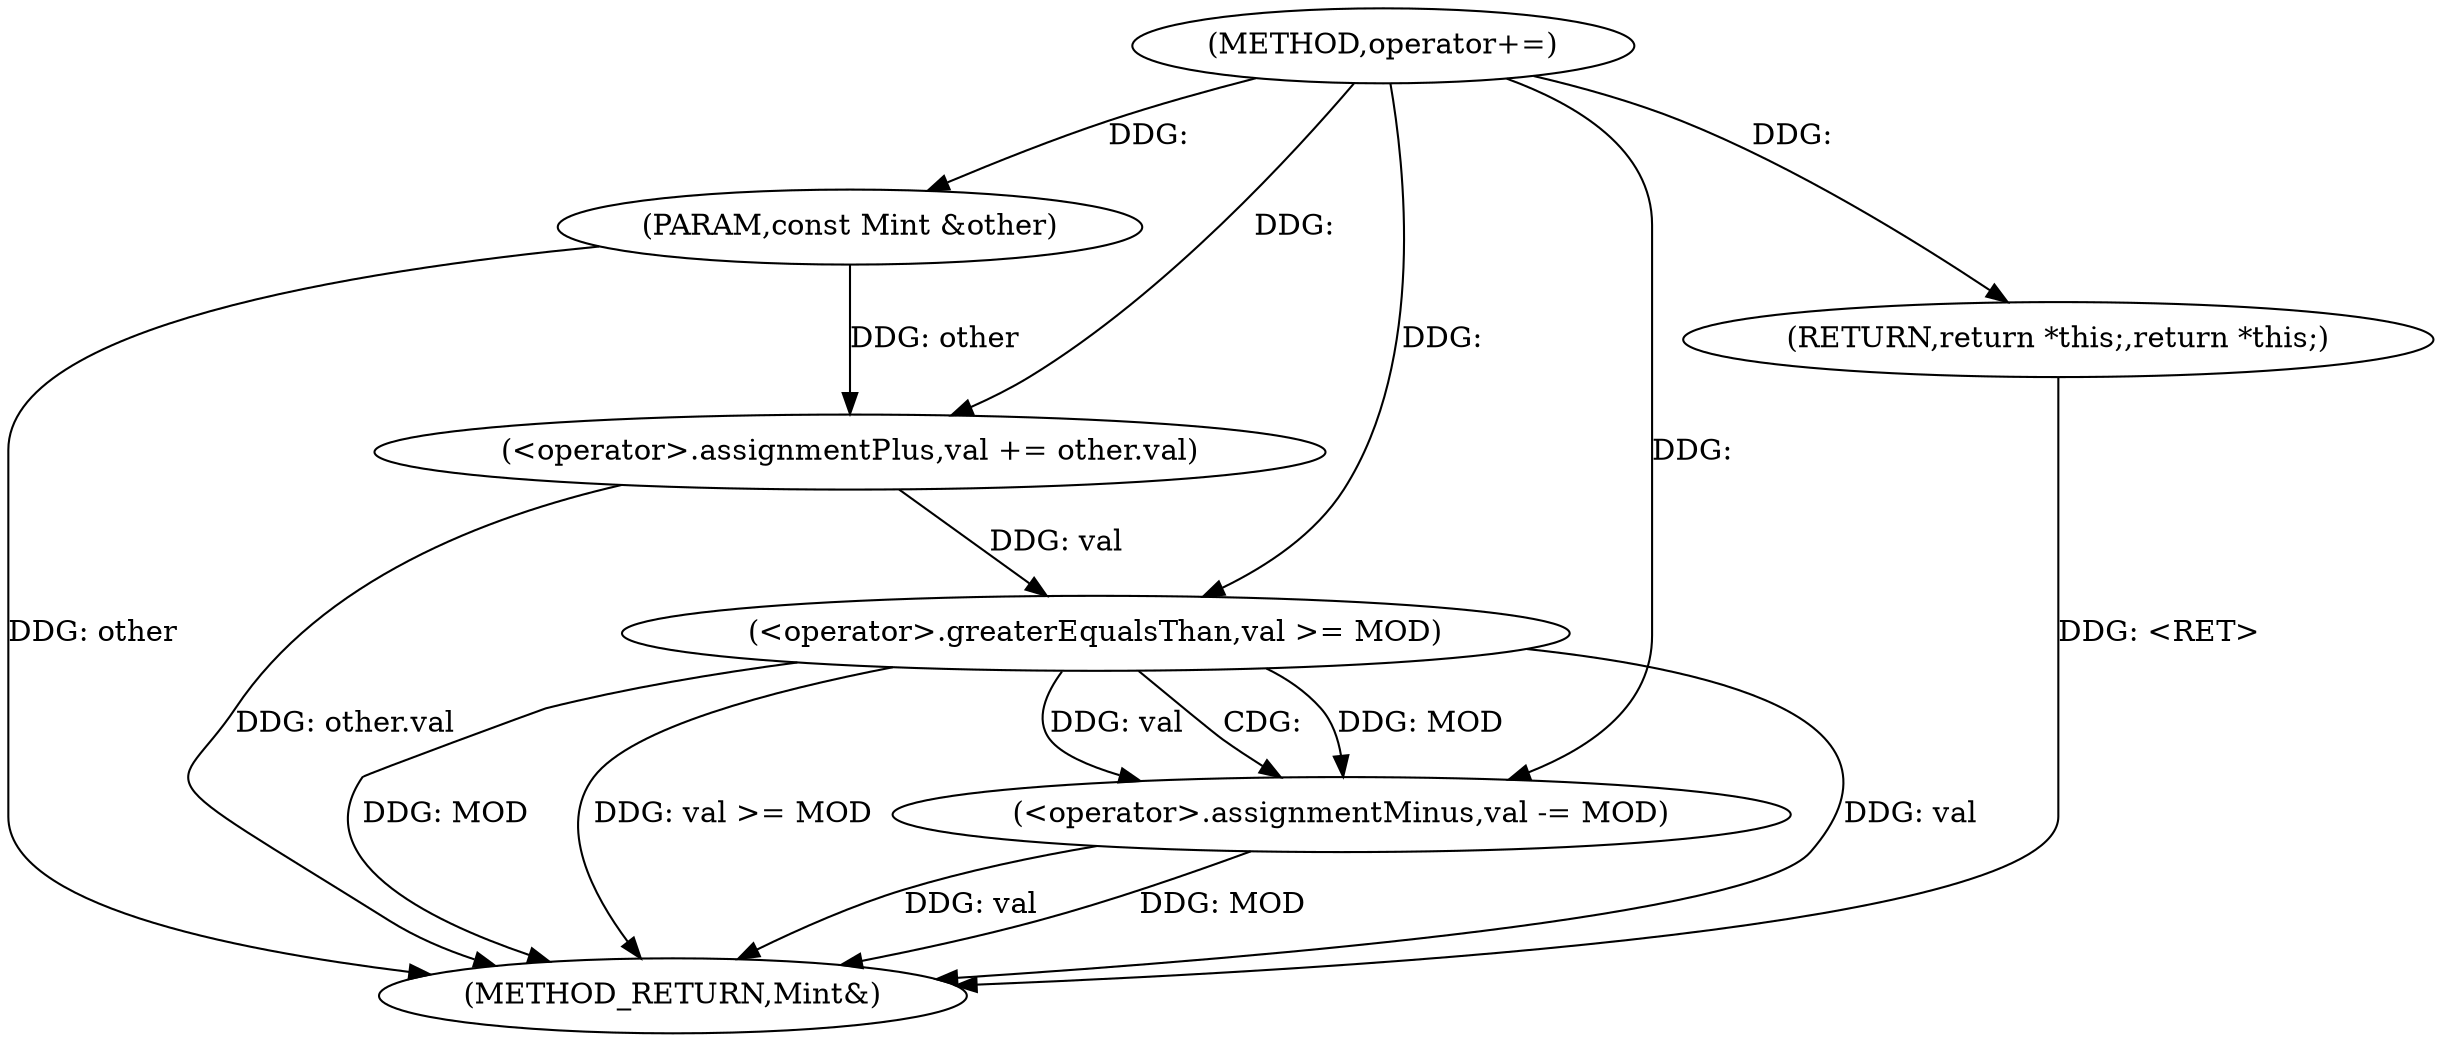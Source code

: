 digraph "operator+=" {  
"1000864" [label = "(METHOD,operator+=)" ]
"1000882" [label = "(METHOD_RETURN,Mint&)" ]
"1000865" [label = "(PARAM,const Mint &other)" ]
"1000867" [label = "(<operator>.assignmentPlus,val += other.val)" ]
"1000879" [label = "(RETURN,return *this;,return *this;)" ]
"1000873" [label = "(<operator>.greaterEqualsThan,val >= MOD)" ]
"1000876" [label = "(<operator>.assignmentMinus,val -= MOD)" ]
  "1000865" -> "1000882"  [ label = "DDG: other"] 
  "1000867" -> "1000882"  [ label = "DDG: other.val"] 
  "1000873" -> "1000882"  [ label = "DDG: val"] 
  "1000873" -> "1000882"  [ label = "DDG: MOD"] 
  "1000873" -> "1000882"  [ label = "DDG: val >= MOD"] 
  "1000876" -> "1000882"  [ label = "DDG: val"] 
  "1000876" -> "1000882"  [ label = "DDG: MOD"] 
  "1000879" -> "1000882"  [ label = "DDG: <RET>"] 
  "1000864" -> "1000865"  [ label = "DDG: "] 
  "1000865" -> "1000867"  [ label = "DDG: other"] 
  "1000864" -> "1000879"  [ label = "DDG: "] 
  "1000864" -> "1000867"  [ label = "DDG: "] 
  "1000873" -> "1000876"  [ label = "DDG: MOD"] 
  "1000864" -> "1000876"  [ label = "DDG: "] 
  "1000867" -> "1000873"  [ label = "DDG: val"] 
  "1000864" -> "1000873"  [ label = "DDG: "] 
  "1000873" -> "1000876"  [ label = "DDG: val"] 
  "1000873" -> "1000876"  [ label = "CDG: "] 
}
